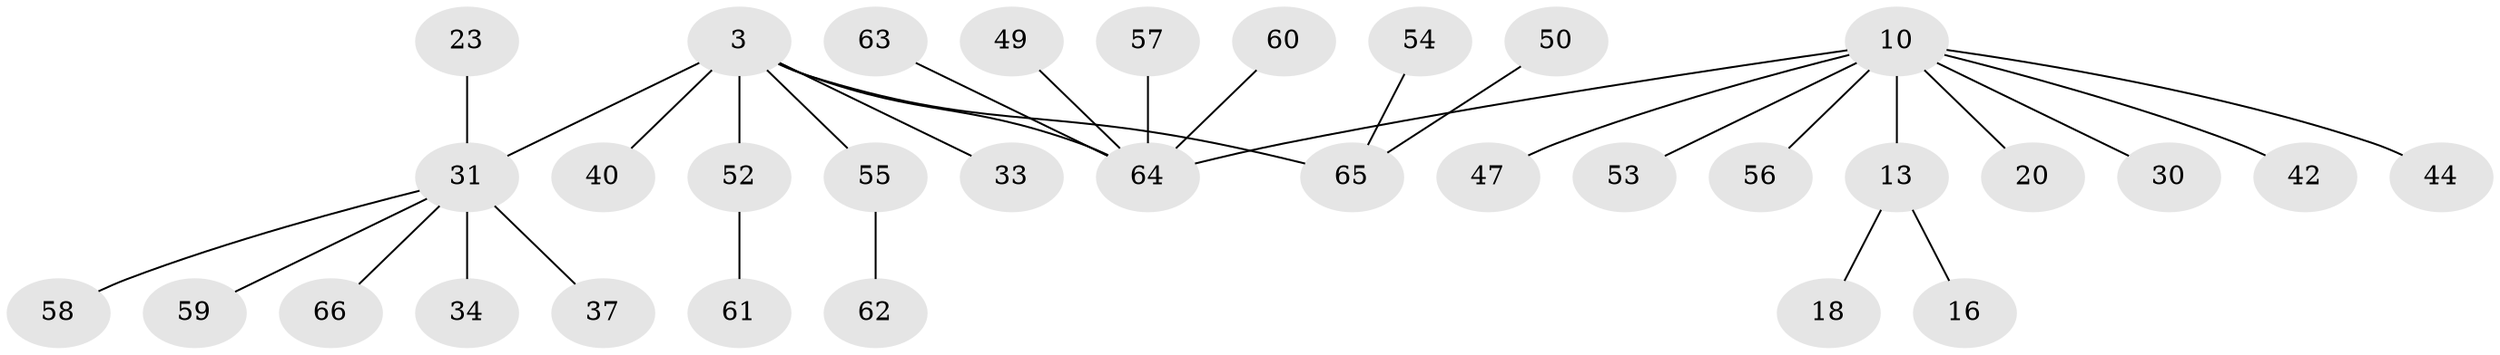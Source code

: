 // original degree distribution, {11: 0.015151515151515152, 3: 0.13636363636363635, 8: 0.030303030303030304, 2: 0.10606060606060606, 7: 0.015151515151515152, 1: 0.6666666666666666, 10: 0.015151515151515152, 5: 0.015151515151515152}
// Generated by graph-tools (version 1.1) at 2025/50/03/04/25 21:50:03]
// undirected, 33 vertices, 32 edges
graph export_dot {
graph [start="1"]
  node [color=gray90,style=filled];
  3;
  10;
  13 [super="+12"];
  16;
  18;
  20;
  23;
  30;
  31 [super="+7"];
  33;
  34;
  37;
  40;
  42;
  44;
  47;
  49;
  50;
  52 [super="+51"];
  53;
  54;
  55 [super="+29"];
  56 [super="+26+27"];
  57;
  58;
  59;
  60;
  61;
  62;
  63;
  64 [super="+2+6+11+8+14+28+35+38+39+46"];
  65 [super="+48"];
  66;
  3 -- 31 [weight=2];
  3 -- 33;
  3 -- 40;
  3 -- 64;
  3 -- 55;
  3 -- 52;
  3 -- 65;
  10 -- 13 [weight=2];
  10 -- 20;
  10 -- 30;
  10 -- 42;
  10 -- 44;
  10 -- 47;
  10 -- 53;
  10 -- 64;
  10 -- 56;
  13 -- 18;
  13 -- 16;
  23 -- 31;
  31 -- 59;
  31 -- 34;
  31 -- 66;
  31 -- 37;
  31 -- 58;
  49 -- 64;
  50 -- 65;
  52 -- 61;
  54 -- 65;
  55 -- 62;
  57 -- 64;
  60 -- 64;
  63 -- 64;
}
